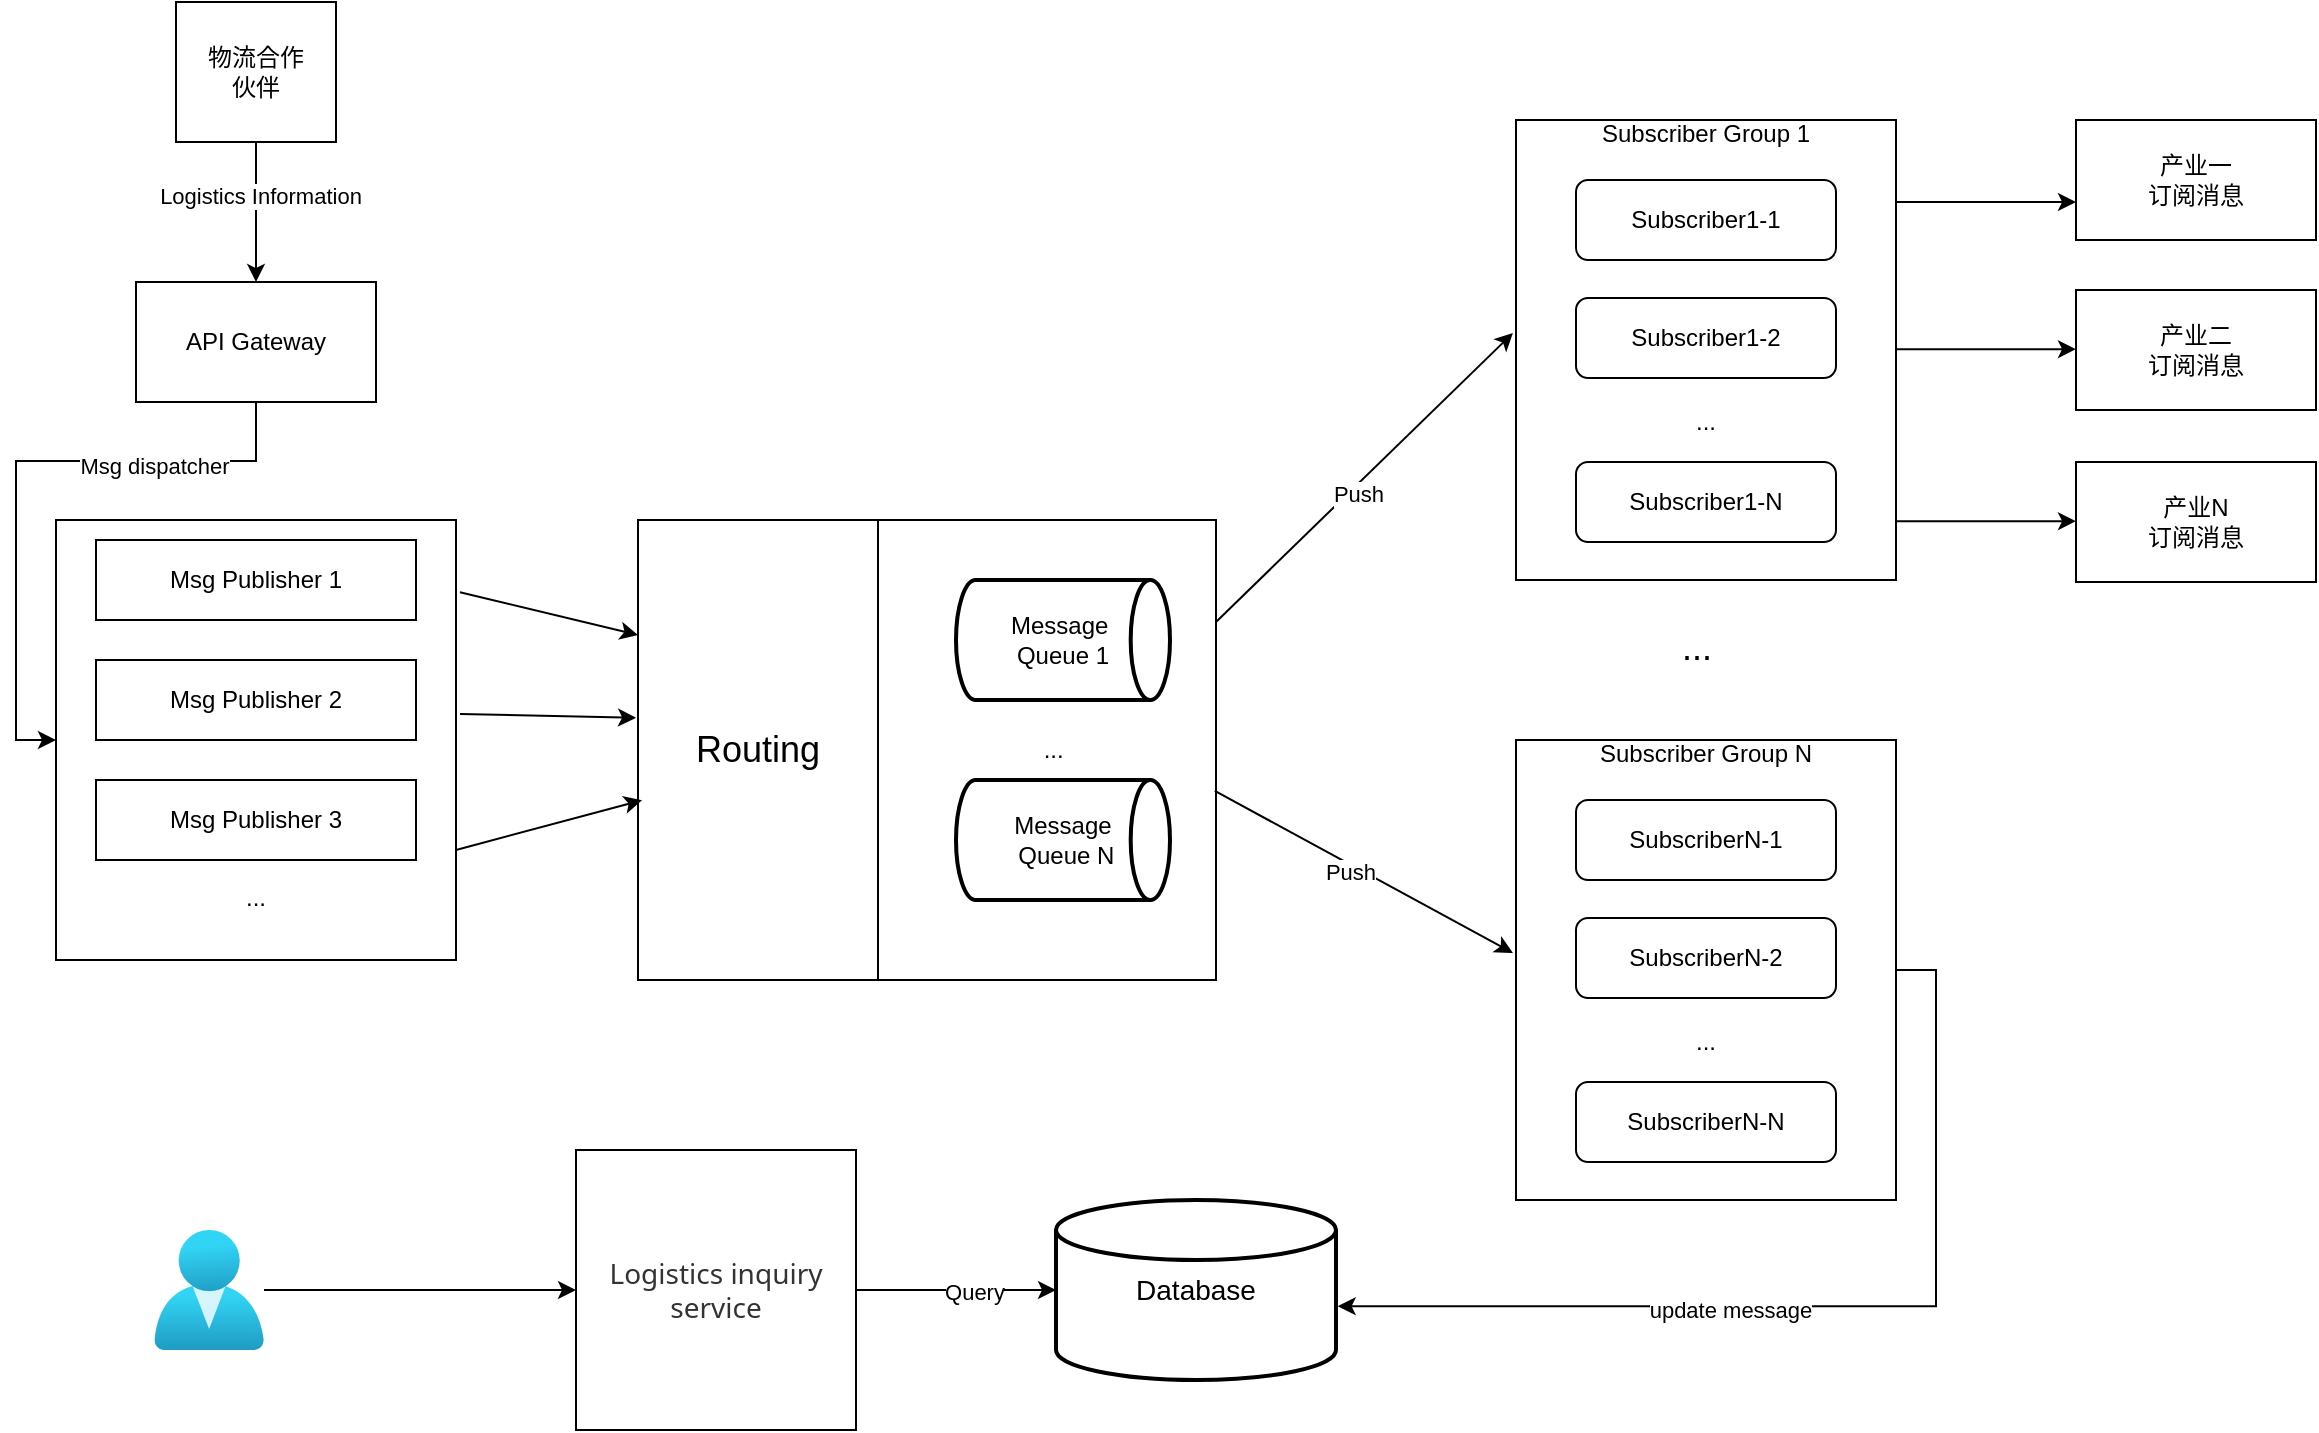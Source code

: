 <mxfile version="24.6.4" type="github">
  <diagram name="第 1 页" id="VkmRc6qr4iYUPZSgbM_z">
    <mxGraphModel dx="2651" dy="728" grid="1" gridSize="10" guides="1" tooltips="1" connect="1" arrows="1" fold="1" page="1" pageScale="1" pageWidth="1169" pageHeight="827" math="0" shadow="0">
      <root>
        <mxCell id="0" />
        <mxCell id="1" parent="0" />
        <mxCell id="jki05cI2nz15I3PhLBkj-3" style="edgeStyle=orthogonalEdgeStyle;rounded=0;orthogonalLoop=1;jettySize=auto;html=1;entryX=0.5;entryY=0;entryDx=0;entryDy=0;" edge="1" parent="1" source="jki05cI2nz15I3PhLBkj-1" target="jki05cI2nz15I3PhLBkj-2">
          <mxGeometry relative="1" as="geometry" />
        </mxCell>
        <mxCell id="jki05cI2nz15I3PhLBkj-4" value="Logistics Information" style="edgeLabel;html=1;align=center;verticalAlign=middle;resizable=0;points=[];" vertex="1" connectable="0" parent="jki05cI2nz15I3PhLBkj-3">
          <mxGeometry x="-0.222" y="2" relative="1" as="geometry">
            <mxPoint as="offset" />
          </mxGeometry>
        </mxCell>
        <mxCell id="jki05cI2nz15I3PhLBkj-1" value="物流合作&lt;div&gt;伙伴&lt;/div&gt;" style="rounded=0;whiteSpace=wrap;html=1;" vertex="1" parent="1">
          <mxGeometry x="-390" y="10" width="80" height="70" as="geometry" />
        </mxCell>
        <mxCell id="jki05cI2nz15I3PhLBkj-25" style="edgeStyle=orthogonalEdgeStyle;rounded=0;orthogonalLoop=1;jettySize=auto;html=1;entryX=0;entryY=0.5;entryDx=0;entryDy=0;" edge="1" parent="1" source="jki05cI2nz15I3PhLBkj-2" target="jki05cI2nz15I3PhLBkj-9">
          <mxGeometry relative="1" as="geometry" />
        </mxCell>
        <mxCell id="jki05cI2nz15I3PhLBkj-33" value="Msg dispatcher" style="edgeLabel;html=1;align=center;verticalAlign=middle;resizable=0;points=[];" vertex="1" connectable="0" parent="jki05cI2nz15I3PhLBkj-25">
          <mxGeometry x="-0.476" y="2" relative="1" as="geometry">
            <mxPoint as="offset" />
          </mxGeometry>
        </mxCell>
        <mxCell id="jki05cI2nz15I3PhLBkj-2" value="API Gateway" style="rounded=0;whiteSpace=wrap;html=1;" vertex="1" parent="1">
          <mxGeometry x="-410" y="150" width="120" height="60" as="geometry" />
        </mxCell>
        <mxCell id="jki05cI2nz15I3PhLBkj-9" value="&lt;div&gt;&lt;br&gt;&lt;/div&gt;&lt;div&gt;&lt;br&gt;&lt;/div&gt;&lt;div&gt;&lt;br&gt;&lt;/div&gt;&lt;div&gt;&lt;br&gt;&lt;/div&gt;&lt;div&gt;&lt;br&gt;&lt;/div&gt;&lt;div&gt;&lt;br&gt;&lt;/div&gt;&lt;div&gt;&lt;br&gt;&lt;/div&gt;&lt;div&gt;&lt;br&gt;&lt;/div&gt;&lt;div&gt;&lt;br&gt;&lt;/div&gt;&lt;div&gt;&lt;br&gt;&lt;/div&gt;&lt;div&gt;&lt;br&gt;&lt;/div&gt;&lt;div&gt;...&lt;/div&gt;" style="rounded=0;whiteSpace=wrap;html=1;" vertex="1" parent="1">
          <mxGeometry x="-450" y="269" width="200" height="220" as="geometry" />
        </mxCell>
        <mxCell id="jki05cI2nz15I3PhLBkj-26" value="&amp;nbsp; &amp;nbsp; &amp;nbsp; &amp;nbsp; &amp;nbsp; &amp;nbsp; &amp;nbsp; &amp;nbsp; &amp;nbsp; &amp;nbsp; &amp;nbsp; &amp;nbsp; &amp;nbsp; &amp;nbsp; &amp;nbsp; &amp;nbsp; &amp;nbsp; &amp;nbsp; &amp;nbsp; ..." style="rounded=0;whiteSpace=wrap;html=1;" vertex="1" parent="1">
          <mxGeometry x="-159" y="269" width="289" height="230" as="geometry" />
        </mxCell>
        <mxCell id="jki05cI2nz15I3PhLBkj-10" value="Msg Publisher&lt;span style=&quot;background-color: initial;&quot;&gt;&amp;nbsp;1&lt;/span&gt;" style="rounded=0;whiteSpace=wrap;html=1;" vertex="1" parent="1">
          <mxGeometry x="-430" y="279" width="160" height="40" as="geometry" />
        </mxCell>
        <mxCell id="jki05cI2nz15I3PhLBkj-11" value="Msg Publisher 2" style="rounded=0;whiteSpace=wrap;html=1;" vertex="1" parent="1">
          <mxGeometry x="-430" y="339" width="160" height="40" as="geometry" />
        </mxCell>
        <mxCell id="jki05cI2nz15I3PhLBkj-12" value="Msg Publisher 3" style="rounded=0;whiteSpace=wrap;html=1;" vertex="1" parent="1">
          <mxGeometry x="-430" y="399" width="160" height="40" as="geometry" />
        </mxCell>
        <mxCell id="jki05cI2nz15I3PhLBkj-17" value="Message&lt;div&gt;&amp;nbsp;Queue N&lt;/div&gt;" style="strokeWidth=2;html=1;shape=mxgraph.flowchart.direct_data;whiteSpace=wrap;" vertex="1" parent="1">
          <mxGeometry y="399" width="107" height="60" as="geometry" />
        </mxCell>
        <mxCell id="jki05cI2nz15I3PhLBkj-5" value="Message&amp;nbsp;&lt;div&gt;Queue 1&lt;/div&gt;" style="strokeWidth=2;html=1;shape=mxgraph.flowchart.direct_data;whiteSpace=wrap;" vertex="1" parent="1">
          <mxGeometry y="299" width="107" height="60" as="geometry" />
        </mxCell>
        <mxCell id="jki05cI2nz15I3PhLBkj-27" value="&lt;font style=&quot;font-size: 18px;&quot;&gt;Routing&lt;/font&gt;" style="rounded=0;whiteSpace=wrap;html=1;" vertex="1" parent="1">
          <mxGeometry x="-159" y="269" width="120" height="230" as="geometry" />
        </mxCell>
        <mxCell id="jki05cI2nz15I3PhLBkj-29" value="" style="endArrow=classic;html=1;rounded=0;exitX=1.01;exitY=0.164;exitDx=0;exitDy=0;exitPerimeter=0;entryX=0;entryY=0.25;entryDx=0;entryDy=0;" edge="1" parent="1" source="jki05cI2nz15I3PhLBkj-9" target="jki05cI2nz15I3PhLBkj-27">
          <mxGeometry width="50" height="50" relative="1" as="geometry">
            <mxPoint x="-150" y="599" as="sourcePoint" />
            <mxPoint x="-100" y="549" as="targetPoint" />
          </mxGeometry>
        </mxCell>
        <mxCell id="jki05cI2nz15I3PhLBkj-30" value="" style="endArrow=classic;html=1;rounded=0;entryX=-0.008;entryY=0.43;entryDx=0;entryDy=0;entryPerimeter=0;exitX=1.01;exitY=0.441;exitDx=0;exitDy=0;exitPerimeter=0;" edge="1" parent="1" source="jki05cI2nz15I3PhLBkj-9" target="jki05cI2nz15I3PhLBkj-27">
          <mxGeometry width="50" height="50" relative="1" as="geometry">
            <mxPoint x="-245" y="369" as="sourcePoint" />
            <mxPoint x="-100" y="549" as="targetPoint" />
          </mxGeometry>
        </mxCell>
        <mxCell id="jki05cI2nz15I3PhLBkj-31" value="" style="endArrow=classic;html=1;rounded=0;exitX=1;exitY=0.75;exitDx=0;exitDy=0;entryX=0.017;entryY=0.609;entryDx=0;entryDy=0;entryPerimeter=0;" edge="1" parent="1" source="jki05cI2nz15I3PhLBkj-9" target="jki05cI2nz15I3PhLBkj-27">
          <mxGeometry width="50" height="50" relative="1" as="geometry">
            <mxPoint x="-150" y="599" as="sourcePoint" />
            <mxPoint x="-100" y="549" as="targetPoint" />
          </mxGeometry>
        </mxCell>
        <mxCell id="jki05cI2nz15I3PhLBkj-34" value="Subscriber Group 1&lt;div&gt;&lt;br&gt;&lt;/div&gt;&lt;div&gt;&lt;br&gt;&lt;/div&gt;&lt;div&gt;&lt;br&gt;&lt;/div&gt;&lt;div&gt;&lt;br&gt;&lt;/div&gt;&lt;div&gt;&lt;br&gt;&lt;/div&gt;&lt;div&gt;&lt;br&gt;&lt;/div&gt;&lt;div&gt;&lt;br&gt;&lt;/div&gt;&lt;div&gt;&lt;br&gt;&lt;/div&gt;&lt;div&gt;&lt;br&gt;&lt;/div&gt;&lt;div&gt;...&lt;/div&gt;&lt;div&gt;&lt;br&gt;&lt;/div&gt;&lt;div&gt;&lt;br&gt;&lt;/div&gt;&lt;div&gt;&lt;br&gt;&lt;/div&gt;&lt;div&gt;&lt;br&gt;&lt;/div&gt;&lt;div&gt;&lt;br&gt;&lt;/div&gt;" style="rounded=0;whiteSpace=wrap;html=1;" vertex="1" parent="1">
          <mxGeometry x="280" y="69" width="190" height="230" as="geometry" />
        </mxCell>
        <mxCell id="jki05cI2nz15I3PhLBkj-35" value="Subscriber1-1" style="rounded=1;whiteSpace=wrap;html=1;" vertex="1" parent="1">
          <mxGeometry x="310" y="99" width="130" height="40" as="geometry" />
        </mxCell>
        <mxCell id="jki05cI2nz15I3PhLBkj-41" value="Subscriber1-2" style="rounded=1;whiteSpace=wrap;html=1;" vertex="1" parent="1">
          <mxGeometry x="310" y="158" width="130" height="40" as="geometry" />
        </mxCell>
        <mxCell id="jki05cI2nz15I3PhLBkj-42" value="Subscriber1-N" style="rounded=1;whiteSpace=wrap;html=1;" vertex="1" parent="1">
          <mxGeometry x="310" y="240" width="130" height="40" as="geometry" />
        </mxCell>
        <mxCell id="jki05cI2nz15I3PhLBkj-43" value="" style="endArrow=classic;html=1;rounded=0;entryX=-0.008;entryY=0.463;entryDx=0;entryDy=0;entryPerimeter=0;" edge="1" parent="1" target="jki05cI2nz15I3PhLBkj-34">
          <mxGeometry width="50" height="50" relative="1" as="geometry">
            <mxPoint x="130" y="320" as="sourcePoint" />
            <mxPoint x="180" y="270" as="targetPoint" />
          </mxGeometry>
        </mxCell>
        <mxCell id="jki05cI2nz15I3PhLBkj-44" value="Push" style="edgeLabel;html=1;align=center;verticalAlign=middle;resizable=0;points=[];" vertex="1" connectable="0" parent="jki05cI2nz15I3PhLBkj-43">
          <mxGeometry x="-0.078" y="-3" relative="1" as="geometry">
            <mxPoint as="offset" />
          </mxGeometry>
        </mxCell>
        <mxCell id="jki05cI2nz15I3PhLBkj-45" value="Subscriber Group N&lt;div&gt;&lt;br&gt;&lt;/div&gt;&lt;div&gt;&lt;br&gt;&lt;/div&gt;&lt;div&gt;&lt;br&gt;&lt;/div&gt;&lt;div&gt;&lt;br&gt;&lt;/div&gt;&lt;div&gt;&lt;br&gt;&lt;/div&gt;&lt;div&gt;&lt;br&gt;&lt;/div&gt;&lt;div&gt;&lt;br&gt;&lt;/div&gt;&lt;div&gt;&lt;br&gt;&lt;/div&gt;&lt;div&gt;&lt;br&gt;&lt;/div&gt;&lt;div&gt;...&lt;/div&gt;&lt;div&gt;&lt;br&gt;&lt;/div&gt;&lt;div&gt;&lt;br&gt;&lt;/div&gt;&lt;div&gt;&lt;br&gt;&lt;/div&gt;&lt;div&gt;&lt;br&gt;&lt;/div&gt;&lt;div&gt;&lt;br&gt;&lt;/div&gt;" style="rounded=0;whiteSpace=wrap;html=1;" vertex="1" parent="1">
          <mxGeometry x="280" y="379" width="190" height="230" as="geometry" />
        </mxCell>
        <mxCell id="jki05cI2nz15I3PhLBkj-46" value="SubscriberN-1" style="rounded=1;whiteSpace=wrap;html=1;" vertex="1" parent="1">
          <mxGeometry x="310" y="409" width="130" height="40" as="geometry" />
        </mxCell>
        <mxCell id="jki05cI2nz15I3PhLBkj-47" value="SubscriberN-2" style="rounded=1;whiteSpace=wrap;html=1;" vertex="1" parent="1">
          <mxGeometry x="310" y="468" width="130" height="40" as="geometry" />
        </mxCell>
        <mxCell id="jki05cI2nz15I3PhLBkj-48" value="SubscriberN-N" style="rounded=1;whiteSpace=wrap;html=1;" vertex="1" parent="1">
          <mxGeometry x="310" y="550" width="130" height="40" as="geometry" />
        </mxCell>
        <mxCell id="jki05cI2nz15I3PhLBkj-49" value="" style="endArrow=classic;html=1;rounded=0;entryX=-0.008;entryY=0.463;entryDx=0;entryDy=0;entryPerimeter=0;exitX=0.998;exitY=0.589;exitDx=0;exitDy=0;exitPerimeter=0;" edge="1" parent="1" target="jki05cI2nz15I3PhLBkj-45" source="jki05cI2nz15I3PhLBkj-26">
          <mxGeometry width="50" height="50" relative="1" as="geometry">
            <mxPoint x="130" y="630" as="sourcePoint" />
            <mxPoint x="180" y="580" as="targetPoint" />
          </mxGeometry>
        </mxCell>
        <mxCell id="jki05cI2nz15I3PhLBkj-50" value="Push" style="edgeLabel;html=1;align=center;verticalAlign=middle;resizable=0;points=[];" vertex="1" connectable="0" parent="jki05cI2nz15I3PhLBkj-49">
          <mxGeometry x="-0.078" y="-3" relative="1" as="geometry">
            <mxPoint as="offset" />
          </mxGeometry>
        </mxCell>
        <mxCell id="jki05cI2nz15I3PhLBkj-51" value="&lt;font style=&quot;font-size: 18px;&quot;&gt;...&lt;/font&gt;" style="text;html=1;align=center;verticalAlign=middle;resizable=0;points=[];autosize=1;strokeColor=none;fillColor=none;" vertex="1" parent="1">
          <mxGeometry x="350" y="313" width="40" height="40" as="geometry" />
        </mxCell>
        <mxCell id="jki05cI2nz15I3PhLBkj-52" value="产业一&lt;div&gt;订阅消息&lt;/div&gt;" style="rounded=0;whiteSpace=wrap;html=1;" vertex="1" parent="1">
          <mxGeometry x="560" y="69" width="120" height="60" as="geometry" />
        </mxCell>
        <mxCell id="jki05cI2nz15I3PhLBkj-53" value="产业二&lt;div&gt;订阅消息&lt;/div&gt;" style="rounded=0;whiteSpace=wrap;html=1;" vertex="1" parent="1">
          <mxGeometry x="560" y="154" width="120" height="60" as="geometry" />
        </mxCell>
        <mxCell id="jki05cI2nz15I3PhLBkj-54" value="产业N&lt;div&gt;订阅消息&lt;/div&gt;" style="rounded=0;whiteSpace=wrap;html=1;" vertex="1" parent="1">
          <mxGeometry x="560" y="240" width="120" height="60" as="geometry" />
        </mxCell>
        <mxCell id="jki05cI2nz15I3PhLBkj-55" value="" style="endArrow=classic;html=1;rounded=0;" edge="1" parent="1">
          <mxGeometry width="50" height="50" relative="1" as="geometry">
            <mxPoint x="470" y="110" as="sourcePoint" />
            <mxPoint x="560" y="110" as="targetPoint" />
          </mxGeometry>
        </mxCell>
        <mxCell id="jki05cI2nz15I3PhLBkj-56" value="" style="endArrow=classic;html=1;rounded=0;" edge="1" parent="1">
          <mxGeometry width="50" height="50" relative="1" as="geometry">
            <mxPoint x="470" y="183.58" as="sourcePoint" />
            <mxPoint x="560" y="183.58" as="targetPoint" />
          </mxGeometry>
        </mxCell>
        <mxCell id="jki05cI2nz15I3PhLBkj-57" value="" style="endArrow=classic;html=1;rounded=0;" edge="1" parent="1">
          <mxGeometry width="50" height="50" relative="1" as="geometry">
            <mxPoint x="470" y="269.58" as="sourcePoint" />
            <mxPoint x="560" y="269.58" as="targetPoint" />
          </mxGeometry>
        </mxCell>
        <mxCell id="jki05cI2nz15I3PhLBkj-59" value="&lt;font style=&quot;font-size: 14px;&quot;&gt;Database&lt;/font&gt;" style="strokeWidth=2;html=1;shape=mxgraph.flowchart.database;whiteSpace=wrap;" vertex="1" parent="1">
          <mxGeometry x="50" y="609" width="140" height="90" as="geometry" />
        </mxCell>
        <mxCell id="jki05cI2nz15I3PhLBkj-60" style="edgeStyle=orthogonalEdgeStyle;rounded=0;orthogonalLoop=1;jettySize=auto;html=1;entryX=1.006;entryY=0.59;entryDx=0;entryDy=0;entryPerimeter=0;exitX=1;exitY=0.5;exitDx=0;exitDy=0;" edge="1" parent="1" source="jki05cI2nz15I3PhLBkj-45" target="jki05cI2nz15I3PhLBkj-59">
          <mxGeometry relative="1" as="geometry" />
        </mxCell>
        <mxCell id="jki05cI2nz15I3PhLBkj-68" value="update message" style="edgeLabel;html=1;align=center;verticalAlign=middle;resizable=0;points=[];" vertex="1" connectable="0" parent="jki05cI2nz15I3PhLBkj-60">
          <mxGeometry x="0.196" y="2" relative="1" as="geometry">
            <mxPoint as="offset" />
          </mxGeometry>
        </mxCell>
        <mxCell id="jki05cI2nz15I3PhLBkj-70" style="edgeStyle=orthogonalEdgeStyle;rounded=0;orthogonalLoop=1;jettySize=auto;html=1;" edge="1" parent="1" source="jki05cI2nz15I3PhLBkj-61" target="jki05cI2nz15I3PhLBkj-59">
          <mxGeometry relative="1" as="geometry" />
        </mxCell>
        <mxCell id="jki05cI2nz15I3PhLBkj-71" value="Query" style="edgeLabel;html=1;align=center;verticalAlign=middle;resizable=0;points=[];" vertex="1" connectable="0" parent="jki05cI2nz15I3PhLBkj-70">
          <mxGeometry x="0.17" y="-1" relative="1" as="geometry">
            <mxPoint as="offset" />
          </mxGeometry>
        </mxCell>
        <mxCell id="jki05cI2nz15I3PhLBkj-61" value="&lt;span style=&quot;color: rgb(51, 51, 51); font-family: ui-sans-serif, system-ui, -apple-system, &amp;quot;system-ui&amp;quot;, &amp;quot;Segoe UI&amp;quot;, Roboto, &amp;quot;Helvetica Neue&amp;quot;, Arial, &amp;quot;Noto Sans&amp;quot;, sans-serif, &amp;quot;Apple Color Emoji&amp;quot;, &amp;quot;Segoe UI Emoji&amp;quot;, &amp;quot;Segoe UI Symbol&amp;quot;, &amp;quot;Noto Color Emoji&amp;quot;; text-align: start; white-space-collapse: preserve-breaks; background-color: rgb(255, 255, 255);&quot;&gt;&lt;font style=&quot;font-size: 14px;&quot;&gt;Logistics inquiry service&lt;/font&gt;&lt;/span&gt;" style="whiteSpace=wrap;html=1;aspect=fixed;" vertex="1" parent="1">
          <mxGeometry x="-190" y="584" width="140" height="140" as="geometry" />
        </mxCell>
        <mxCell id="jki05cI2nz15I3PhLBkj-67" style="edgeStyle=orthogonalEdgeStyle;rounded=0;orthogonalLoop=1;jettySize=auto;html=1;entryX=0;entryY=0.5;entryDx=0;entryDy=0;" edge="1" parent="1" source="jki05cI2nz15I3PhLBkj-66" target="jki05cI2nz15I3PhLBkj-61">
          <mxGeometry relative="1" as="geometry" />
        </mxCell>
        <mxCell id="jki05cI2nz15I3PhLBkj-66" value="" style="image;aspect=fixed;html=1;points=[];align=center;fontSize=12;image=img/lib/azure2/identity/Users.svg;" vertex="1" parent="1">
          <mxGeometry x="-400.86" y="624" width="54.86" height="60" as="geometry" />
        </mxCell>
      </root>
    </mxGraphModel>
  </diagram>
</mxfile>
